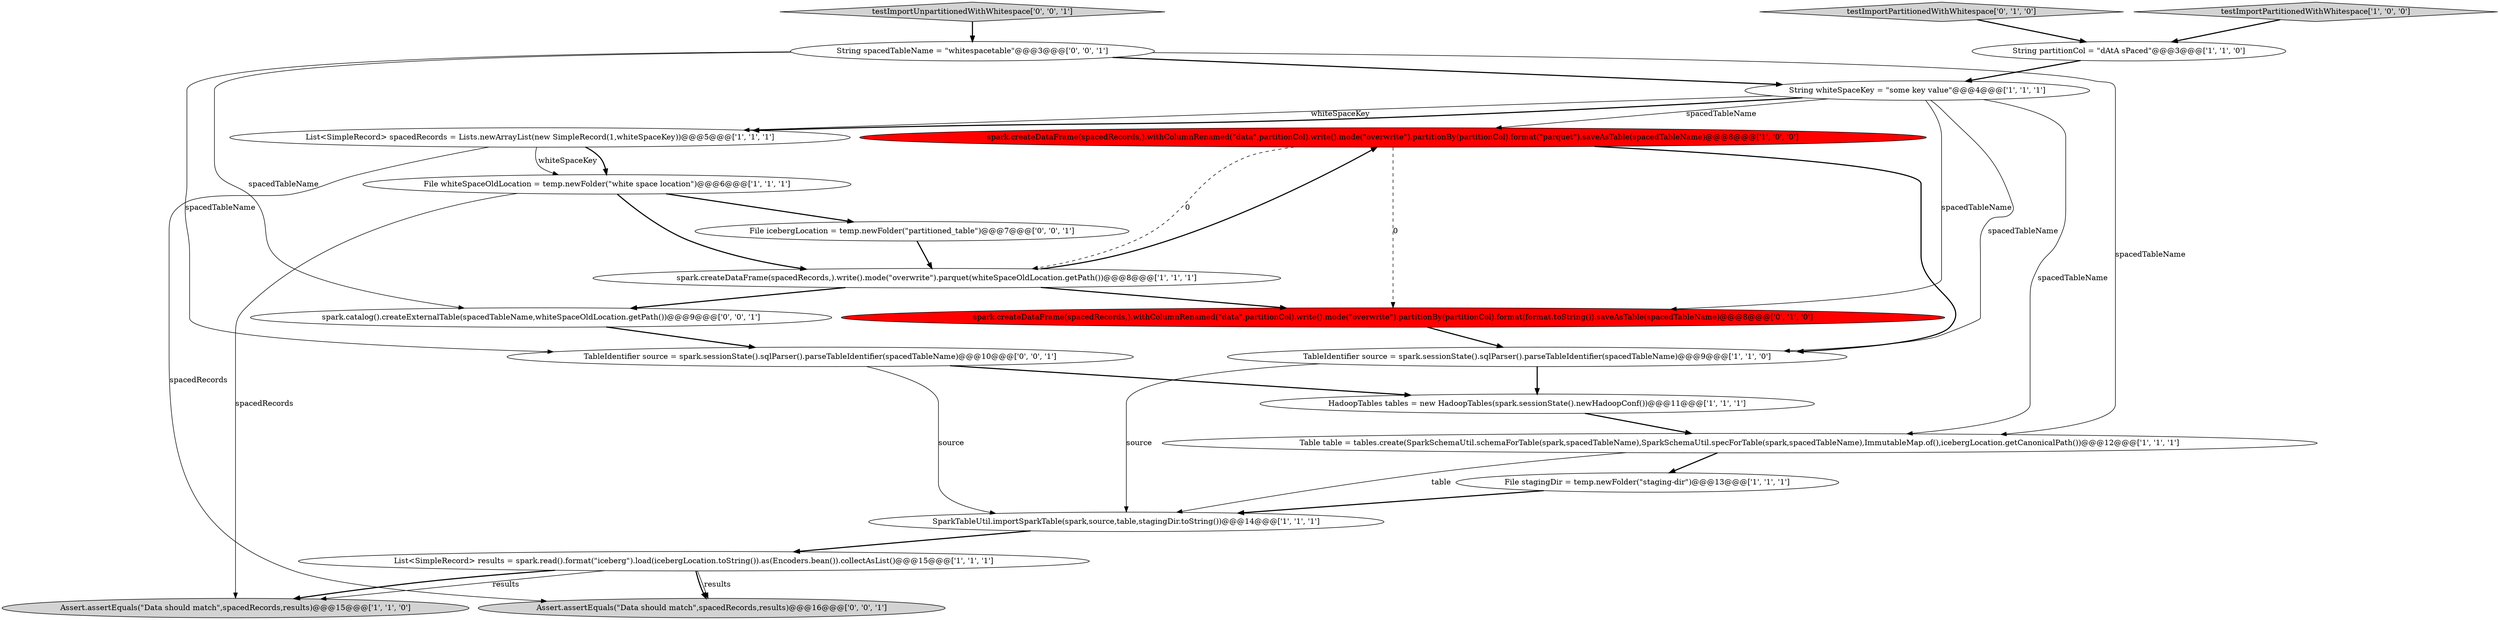 digraph {
3 [style = filled, label = "spark.createDataFrame(spacedRecords,).withColumnRenamed(\"data\",partitionCol).write().mode(\"overwrite\").partitionBy(partitionCol).format(\"parquet\").saveAsTable(spacedTableName)@@@8@@@['1', '0', '0']", fillcolor = red, shape = ellipse image = "AAA1AAABBB1BBB"];
4 [style = filled, label = "List<SimpleRecord> spacedRecords = Lists.newArrayList(new SimpleRecord(1,whiteSpaceKey))@@@5@@@['1', '1', '1']", fillcolor = white, shape = ellipse image = "AAA0AAABBB1BBB"];
11 [style = filled, label = "List<SimpleRecord> results = spark.read().format(\"iceberg\").load(icebergLocation.toString()).as(Encoders.bean()).collectAsList()@@@15@@@['1', '1', '1']", fillcolor = white, shape = ellipse image = "AAA0AAABBB1BBB"];
9 [style = filled, label = "spark.createDataFrame(spacedRecords,).write().mode(\"overwrite\").parquet(whiteSpaceOldLocation.getPath())@@@8@@@['1', '1', '1']", fillcolor = white, shape = ellipse image = "AAA0AAABBB1BBB"];
18 [style = filled, label = "spark.catalog().createExternalTable(spacedTableName,whiteSpaceOldLocation.getPath())@@@9@@@['0', '0', '1']", fillcolor = white, shape = ellipse image = "AAA0AAABBB3BBB"];
14 [style = filled, label = "spark.createDataFrame(spacedRecords,).withColumnRenamed(\"data\",partitionCol).write().mode(\"overwrite\").partitionBy(partitionCol).format(format.toString()).saveAsTable(spacedTableName)@@@8@@@['0', '1', '0']", fillcolor = red, shape = ellipse image = "AAA1AAABBB2BBB"];
17 [style = filled, label = "Assert.assertEquals(\"Data should match\",spacedRecords,results)@@@16@@@['0', '0', '1']", fillcolor = lightgray, shape = ellipse image = "AAA0AAABBB3BBB"];
15 [style = filled, label = "testImportPartitionedWithWhitespace['0', '1', '0']", fillcolor = lightgray, shape = diamond image = "AAA0AAABBB2BBB"];
2 [style = filled, label = "File stagingDir = temp.newFolder(\"staging-dir\")@@@13@@@['1', '1', '1']", fillcolor = white, shape = ellipse image = "AAA0AAABBB1BBB"];
19 [style = filled, label = "TableIdentifier source = spark.sessionState().sqlParser().parseTableIdentifier(spacedTableName)@@@10@@@['0', '0', '1']", fillcolor = white, shape = ellipse image = "AAA0AAABBB3BBB"];
21 [style = filled, label = "testImportUnpartitionedWithWhitespace['0', '0', '1']", fillcolor = lightgray, shape = diamond image = "AAA0AAABBB3BBB"];
8 [style = filled, label = "testImportPartitionedWithWhitespace['1', '0', '0']", fillcolor = lightgray, shape = diamond image = "AAA0AAABBB1BBB"];
1 [style = filled, label = "TableIdentifier source = spark.sessionState().sqlParser().parseTableIdentifier(spacedTableName)@@@9@@@['1', '1', '0']", fillcolor = white, shape = ellipse image = "AAA0AAABBB1BBB"];
0 [style = filled, label = "String partitionCol = \"dAtA sPaced\"@@@3@@@['1', '1', '0']", fillcolor = white, shape = ellipse image = "AAA0AAABBB1BBB"];
10 [style = filled, label = "Table table = tables.create(SparkSchemaUtil.schemaForTable(spark,spacedTableName),SparkSchemaUtil.specForTable(spark,spacedTableName),ImmutableMap.of(),icebergLocation.getCanonicalPath())@@@12@@@['1', '1', '1']", fillcolor = white, shape = ellipse image = "AAA0AAABBB1BBB"];
13 [style = filled, label = "Assert.assertEquals(\"Data should match\",spacedRecords,results)@@@15@@@['1', '1', '0']", fillcolor = lightgray, shape = ellipse image = "AAA0AAABBB1BBB"];
12 [style = filled, label = "File whiteSpaceOldLocation = temp.newFolder(\"white space location\")@@@6@@@['1', '1', '1']", fillcolor = white, shape = ellipse image = "AAA0AAABBB1BBB"];
6 [style = filled, label = "SparkTableUtil.importSparkTable(spark,source,table,stagingDir.toString())@@@14@@@['1', '1', '1']", fillcolor = white, shape = ellipse image = "AAA0AAABBB1BBB"];
16 [style = filled, label = "String spacedTableName = \"whitespacetable\"@@@3@@@['0', '0', '1']", fillcolor = white, shape = ellipse image = "AAA0AAABBB3BBB"];
20 [style = filled, label = "File icebergLocation = temp.newFolder(\"partitioned_table\")@@@7@@@['0', '0', '1']", fillcolor = white, shape = ellipse image = "AAA0AAABBB3BBB"];
7 [style = filled, label = "String whiteSpaceKey = \"some key value\"@@@4@@@['1', '1', '1']", fillcolor = white, shape = ellipse image = "AAA0AAABBB1BBB"];
5 [style = filled, label = "HadoopTables tables = new HadoopTables(spark.sessionState().newHadoopConf())@@@11@@@['1', '1', '1']", fillcolor = white, shape = ellipse image = "AAA0AAABBB1BBB"];
1->5 [style = bold, label=""];
5->10 [style = bold, label=""];
4->17 [style = solid, label="spacedRecords"];
3->1 [style = bold, label=""];
19->6 [style = solid, label="source"];
20->9 [style = bold, label=""];
2->6 [style = bold, label=""];
7->1 [style = solid, label="spacedTableName"];
16->7 [style = bold, label=""];
18->19 [style = bold, label=""];
11->13 [style = solid, label="results"];
12->20 [style = bold, label=""];
7->14 [style = solid, label="spacedTableName"];
7->4 [style = solid, label="whiteSpaceKey"];
1->6 [style = solid, label="source"];
7->3 [style = solid, label="spacedTableName"];
7->4 [style = bold, label=""];
12->9 [style = bold, label=""];
16->18 [style = solid, label="spacedTableName"];
14->1 [style = bold, label=""];
0->7 [style = bold, label=""];
8->0 [style = bold, label=""];
16->10 [style = solid, label="spacedTableName"];
19->5 [style = bold, label=""];
9->18 [style = bold, label=""];
10->6 [style = solid, label="table"];
3->9 [style = dashed, label="0"];
15->0 [style = bold, label=""];
6->11 [style = bold, label=""];
11->13 [style = bold, label=""];
9->14 [style = bold, label=""];
21->16 [style = bold, label=""];
4->12 [style = bold, label=""];
9->3 [style = bold, label=""];
11->17 [style = bold, label=""];
7->10 [style = solid, label="spacedTableName"];
16->19 [style = solid, label="spacedTableName"];
10->2 [style = bold, label=""];
11->17 [style = solid, label="results"];
4->12 [style = solid, label="whiteSpaceKey"];
3->14 [style = dashed, label="0"];
12->13 [style = solid, label="spacedRecords"];
}
